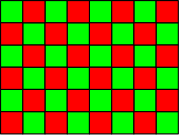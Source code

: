 <?xml version="1.0"?>
<!DOCTYPE ipe SYSTEM "ipe.dtd">
<ipe version="70010" creator="Ipe 7.0.10">
<info created="D:20110813152635" modified="D:20110813173517"/>
<preamble>\renewcommand{\familydefault}{\sfdefault}</preamble>
<ipestyle name="basic">
<symbol name="arrow/arc(spx)">
<path stroke="sym-stroke" fill="sym-stroke" pen="sym-pen">
0 0 m
-1 0.333 l
-1 -0.333 l
h
</path>
</symbol>
<symbol name="arrow/farc(spx)">
<path stroke="sym-stroke" fill="white" pen="sym-pen">
0 0 m
-1 0.333 l
-1 -0.333 l
h
</path>
</symbol>
<symbol name="mark/circle(sx)" transformations="translations">
<path fill="sym-stroke">
0.6 0 0 0.6 0 0 e
0.4 0 0 0.4 0 0 e
</path>
</symbol>
<symbol name="mark/disk(sx)" transformations="translations">
<path fill="sym-stroke">
0.6 0 0 0.6 0 0 e
</path>
</symbol>
<symbol name="mark/fdisk(sfx)" transformations="translations">
<group>
<path fill="sym-stroke" fillrule="eofill">
0.6 0 0 0.6 0 0 e
0.4 0 0 0.4 0 0 e
</path>
<path fill="sym-fill">
0.4 0 0 0.4 0 0 e
</path>
</group>
</symbol>
<symbol name="mark/box(sx)" transformations="translations">
<path fill="sym-stroke" fillrule="eofill">
-0.6 -0.6 m
0.6 -0.6 l
0.6 0.6 l
-0.6 0.6 l
h
-0.4 -0.4 m
0.4 -0.4 l
0.4 0.4 l
-0.4 0.4 l
h
</path>
</symbol>
<symbol name="mark/square(sx)" transformations="translations">
<path fill="sym-stroke">
-0.6 -0.6 m
0.6 -0.6 l
0.6 0.6 l
-0.6 0.6 l
h
</path>
</symbol>
<symbol name="mark/fsquare(sfx)" transformations="translations">
<group>
<path fill="sym-stroke" fillrule="eofill">
-0.6 -0.6 m
0.6 -0.6 l
0.6 0.6 l
-0.6 0.6 l
h
-0.4 -0.4 m
0.4 -0.4 l
0.4 0.4 l
-0.4 0.4 l
h
</path>
<path fill="sym-fill">
-0.4 -0.4 m
0.4 -0.4 l
0.4 0.4 l
-0.4 0.4 l
h
</path>
</group>
</symbol>
<symbol name="mark/cross(sx)" transformations="translations">
<group>
<path fill="sym-stroke">
-0.43 -0.57 m
0.57 0.43 l
0.43 0.57 l
-0.57 -0.43 l
h
</path>
<path fill="sym-stroke">
-0.43 0.57 m
0.57 -0.43 l
0.43 -0.57 l
-0.57 0.43 l
h
</path>
</group>
</symbol>
<symbol name="arrow/fnormal(spx)">
<path stroke="sym-stroke" fill="white" pen="sym-pen">
0 0 m
-1 0.333 l
-1 -0.333 l
h
</path>
</symbol>
<symbol name="arrow/pointed(spx)">
<path stroke="sym-stroke" fill="sym-stroke" pen="sym-pen">
0 0 m
-1 0.333 l
-0.8 0 l
-1 -0.333 l
h
</path>
</symbol>
<symbol name="arrow/fpointed(spx)">
<path stroke="sym-stroke" fill="white" pen="sym-pen">
0 0 m
-1 0.333 l
-0.8 0 l
-1 -0.333 l
h
</path>
</symbol>
<symbol name="arrow/linear(spx)">
<path stroke="sym-stroke" pen="sym-pen">
-1 0.333 m
0 0 l
-1 -0.333 l
</path>
</symbol>
<symbol name="arrow/fdouble(spx)">
<path stroke="sym-stroke" fill="white" pen="sym-pen">
0 0 m
-1 0.333 l
-1 -0.333 l
h
-1 0 m
-2 0.333 l
-2 -0.333 l
h
</path>
</symbol>
<symbol name="arrow/double(spx)">
<path stroke="sym-stroke" fill="sym-stroke" pen="sym-pen">
0 0 m
-1 0.333 l
-1 -0.333 l
h
-1 0 m
-2 0.333 l
-2 -0.333 l
h
</path>
</symbol>
<pen name="heavier" value="0.8"/>
<pen name="fat" value="1.2"/>
<pen name="ultrafat" value="2"/>
<symbolsize name="large" value="5"/>
<symbolsize name="small" value="2"/>
<symbolsize name="tiny" value="1.1"/>
<arrowsize name="large" value="10"/>
<arrowsize name="small" value="5"/>
<arrowsize name="tiny" value="3"/>
<color name="red" value="1 0 0"/>
<color name="green" value="0 1 0"/>
<color name="blue" value="0 0 1"/>
<color name="yellow" value="1 1 0"/>
<color name="orange" value="1 0.647 0"/>
<color name="gold" value="1 0.843 0"/>
<color name="purple" value="0.627 0.125 0.941"/>
<color name="gray" value="0.745"/>
<color name="brown" value="0.647 0.165 0.165"/>
<color name="navy" value="0 0 0.502"/>
<color name="pink" value="1 0.753 0.796"/>
<color name="seagreen" value="0.18 0.545 0.341"/>
<color name="turquoise" value="0.251 0.878 0.816"/>
<color name="violet" value="0.933 0.51 0.933"/>
<color name="darkblue" value="0 0 0.545"/>
<color name="darkcyan" value="0 0.545 0.545"/>
<color name="darkgray" value="0.663"/>
<color name="darkgreen" value="0 0.392 0"/>
<color name="darkmagenta" value="0.545 0 0.545"/>
<color name="darkorange" value="1 0.549 0"/>
<color name="darkred" value="0.545 0 0"/>
<color name="lightblue" value="0.678 0.847 0.902"/>
<color name="lightcyan" value="0.878 1 1"/>
<color name="lightgray" value="0.827"/>
<color name="lightgreen" value="0.565 0.933 0.565"/>
<color name="lightyellow" value="1 1 0.878"/>
<dashstyle name="dashed" value="[4] 0"/>
<dashstyle name="dotted" value="[1 3] 0"/>
<dashstyle name="dash dotted" value="[4 2 1 2] 0"/>
<dashstyle name="dash dot dotted" value="[4 2 1 2 1 2] 0"/>
<textsize name="large" value="\large"/>
<textsize name="small" value="\small"/>
<textsize name="tiny" value="\tiny"/>
<textsize name="Large" value="\Large"/>
<textsize name="LARGE" value="\LARGE"/>
<textsize name="huge" value="\huge"/>
<textsize name="Huge" value="\Huge"/>
<textsize name="footnote" value="\footnotesize"/>
<textstyle name="center" begin="\begin{center}" end="\end{center}"/>
<textstyle name="itemize" begin="\begin{itemize}" end="\end{itemize}"/>
<textstyle name="item" begin="\begin{itemize}\item{}" end="\end{itemize}"/>
<gridsize name="4 pts" value="4"/>
<gridsize name="8 pts (~3 mm)" value="8"/>
<gridsize name="16 pts (~6 mm)" value="16"/>
<gridsize name="32 pts (~12 mm)" value="32"/>
<gridsize name="10 pts (~3.5 mm)" value="10"/>
<gridsize name="20 pts (~7 mm)" value="20"/>
<gridsize name="14 pts (~5 mm)" value="14"/>
<gridsize name="28 pts (~10 mm)" value="28"/>
<gridsize name="56 pts (~20 mm)" value="56"/>
<anglesize name="90 deg" value="90"/>
<anglesize name="60 deg" value="60"/>
<anglesize name="45 deg" value="45"/>
<anglesize name="30 deg" value="30"/>
<anglesize name="22.5 deg" value="22.5"/>
<tiling name="falling" angle="-60" step="4" width="1"/>
<tiling name="rising" angle="30" step="4" width="1"/>
</ipestyle>
<page>
<layer name="alpha"/>
<view layers="alpha" active="alpha"/>
<path layer="alpha" stroke="black" fill="green">
32 816 m
32 808 l
40 808 l
40 816 l
h
</path>
<path matrix="1 0 0 1 0 -16" stroke="black" fill="green">
32 816 m
32 808 l
40 808 l
40 816 l
h
</path>
<path matrix="1 0 0 1 0 -32" stroke="black" fill="green">
32 816 m
32 808 l
40 808 l
40 816 l
h
</path>
<path matrix="1 0 0 1 16 0" stroke="black" fill="green">
32 816 m
32 808 l
40 808 l
40 816 l
h
</path>
<path matrix="1 0 0 1 16 -16" stroke="black" fill="green">
32 816 m
32 808 l
40 808 l
40 816 l
h
</path>
<path matrix="1 0 0 1 16 -32" stroke="black" fill="green">
32 816 m
32 808 l
40 808 l
40 816 l
h
</path>
<path matrix="1 0 0 1 32 0" stroke="black" fill="green">
32 816 m
32 808 l
40 808 l
40 816 l
h
</path>
<path matrix="1 0 0 1 32 -16" stroke="black" fill="green">
32 816 m
32 808 l
40 808 l
40 816 l
h
</path>
<path matrix="1 0 0 1 32 -32" stroke="black" fill="green">
32 816 m
32 808 l
40 808 l
40 816 l
h
</path>
<path matrix="1 0 0 1 48 0" stroke="black" fill="green">
32 816 m
32 808 l
40 808 l
40 816 l
h
</path>
<path matrix="1 0 0 1 48 -16" stroke="black" fill="green">
32 816 m
32 808 l
40 808 l
40 816 l
h
</path>
<path matrix="1 0 0 1 48 -32" stroke="black" fill="green">
32 816 m
32 808 l
40 808 l
40 816 l
h
</path>
<path matrix="1 0 0 1 8 -8" stroke="black" fill="green">
32 816 m
32 808 l
40 808 l
40 816 l
h
</path>
<path matrix="1 0 0 1 8 -24" stroke="black" fill="green">
32 816 m
32 808 l
40 808 l
40 816 l
h
</path>
<path matrix="1 0 0 1 8 -40" stroke="black" fill="green">
32 816 m
32 808 l
40 808 l
40 816 l
h
</path>
<path matrix="1 0 0 1 24 -8" stroke="black" fill="green">
32 816 m
32 808 l
40 808 l
40 816 l
h
</path>
<path matrix="1 0 0 1 24 -24" stroke="black" fill="green">
32 816 m
32 808 l
40 808 l
40 816 l
h
</path>
<path matrix="1 0 0 1 24 -40" stroke="black" fill="green">
32 816 m
32 808 l
40 808 l
40 816 l
h
</path>
<path matrix="1 0 0 1 40 -8" stroke="black" fill="green">
32 816 m
32 808 l
40 808 l
40 816 l
h
</path>
<path matrix="1 0 0 1 40 -24" stroke="black" fill="green">
32 816 m
32 808 l
40 808 l
40 816 l
h
</path>
<path matrix="1 0 0 1 40 -40" stroke="black" fill="green">
32 816 m
32 808 l
40 808 l
40 816 l
h
</path>
<path matrix="1 0 0 1 56 -8" stroke="black" fill="green">
32 816 m
32 808 l
40 808 l
40 816 l
h
</path>
<path matrix="1 0 0 1 56 -24" stroke="black" fill="green">
32 816 m
32 808 l
40 808 l
40 816 l
h
</path>
<path matrix="1 0 0 1 56 -40" stroke="black" fill="green">
32 816 m
32 808 l
40 808 l
40 816 l
h
</path>
<path matrix="1 0 0 1 0 -8" stroke="black" fill="red">
32 816 m
32 808 l
40 808 l
40 816 l
h
</path>
<path matrix="1 0 0 1 0 -24" stroke="black" fill="red">
32 816 m
32 808 l
40 808 l
40 816 l
h
</path>
<path matrix="1 0 0 1 0 -40" stroke="black" fill="red">
32 816 m
32 808 l
40 808 l
40 816 l
h
</path>
<path matrix="1 0 0 1 8 0" stroke="black" fill="red">
32 816 m
32 808 l
40 808 l
40 816 l
h
</path>
<path matrix="1 0 0 1 8 -16" stroke="black" fill="red">
32 816 m
32 808 l
40 808 l
40 816 l
h
</path>
<path matrix="1 0 0 1 8 -32" stroke="black" fill="red">
32 816 m
32 808 l
40 808 l
40 816 l
h
</path>
<path matrix="1 0 0 1 16 -8" stroke="black" fill="red">
32 816 m
32 808 l
40 808 l
40 816 l
h
</path>
<path matrix="1 0 0 1 16 -24" stroke="black" fill="red">
32 816 m
32 808 l
40 808 l
40 816 l
h
</path>
<path matrix="1 0 0 1 16 -40" stroke="black" fill="red">
32 816 m
32 808 l
40 808 l
40 816 l
h
</path>
<path matrix="1 0 0 1 24 0" stroke="black" fill="red">
32 816 m
32 808 l
40 808 l
40 816 l
h
</path>
<path matrix="1 0 0 1 24 -16" stroke="black" fill="red">
32 816 m
32 808 l
40 808 l
40 816 l
h
</path>
<path matrix="1 0 0 1 24 -32" stroke="black" fill="red">
32 816 m
32 808 l
40 808 l
40 816 l
h
</path>
<path matrix="1 0 0 1 32 -8" stroke="black" fill="red">
32 816 m
32 808 l
40 808 l
40 816 l
h
</path>
<path matrix="1 0 0 1 32 -24" stroke="black" fill="red">
32 816 m
32 808 l
40 808 l
40 816 l
h
</path>
<path matrix="1 0 0 1 32 -40" stroke="black" fill="red">
32 816 m
32 808 l
40 808 l
40 816 l
h
</path>
<path matrix="1 0 0 1 40 0" stroke="black" fill="red">
32 816 m
32 808 l
40 808 l
40 816 l
h
</path>
<path matrix="1 0 0 1 40 -16" stroke="black" fill="red">
32 816 m
32 808 l
40 808 l
40 816 l
h
</path>
<path matrix="1 0 0 1 40 -32" stroke="black" fill="red">
32 816 m
32 808 l
40 808 l
40 816 l
h
</path>
<path matrix="1 0 0 1 48 -8" stroke="black" fill="red">
32 816 m
32 808 l
40 808 l
40 816 l
h
</path>
<path matrix="1 0 0 1 48 -24" stroke="black" fill="red">
32 816 m
32 808 l
40 808 l
40 816 l
h
</path>
<path matrix="1 0 0 1 48 -40" stroke="black" fill="red">
32 816 m
32 808 l
40 808 l
40 816 l
h
</path>
<path matrix="1 0 0 1 56 0" stroke="black" fill="red">
32 816 m
32 808 l
40 808 l
40 816 l
h
</path>
<path matrix="1 0 0 1 56 -16" stroke="black" fill="red">
32 816 m
32 808 l
40 808 l
40 816 l
h
</path>
<path matrix="1 0 0 1 56 -32" stroke="black" fill="red">
32 816 m
32 808 l
40 808 l
40 816 l
h
</path>
</page>
</ipe>
